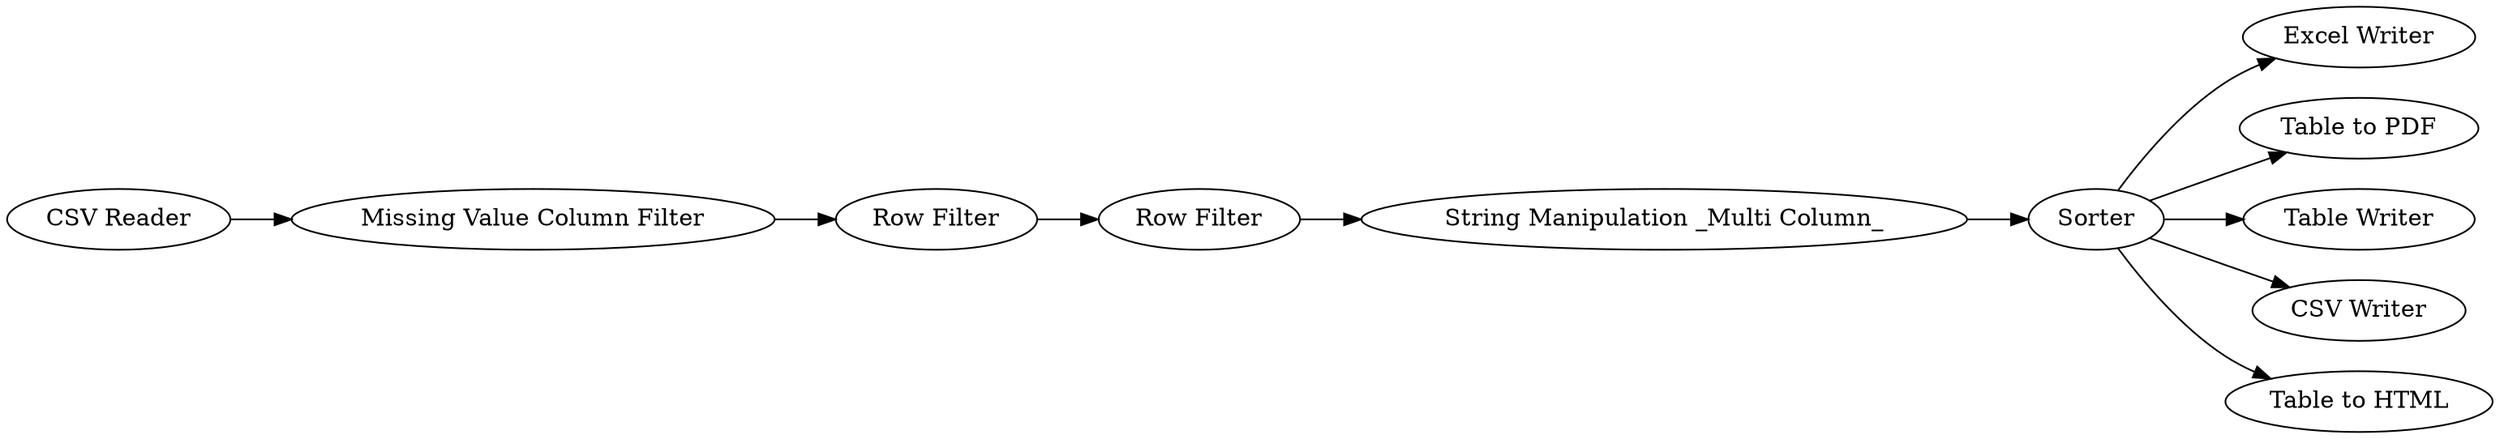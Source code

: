 digraph {
	1 [label="CSV Reader"]
	3 [label="String Manipulation _Multi Column_"]
	4 [label="Missing Value Column Filter"]
	5 [label="Row Filter"]
	6 [label=Sorter]
	7 [label="Excel Writer"]
	8 [label="Table to PDF"]
	10 [label="Table Writer"]
	11 [label="CSV Writer"]
	12 [label="Table to HTML"]
	13 [label="Row Filter"]
	1 -> 4
	3 -> 6
	4 -> 5
	5 -> 13
	6 -> 7
	6 -> 12
	6 -> 10
	6 -> 11
	6 -> 8
	13 -> 3
	rankdir=LR
}
